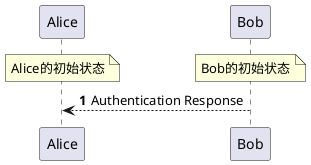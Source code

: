 @startuml
'https://plantuml.com/sequence-diagram

autonumber

note over Alice: Alice的初始状态
/note over Bob : Bob的初始状态
Bob --> Alice: Authentication Response

@enduml